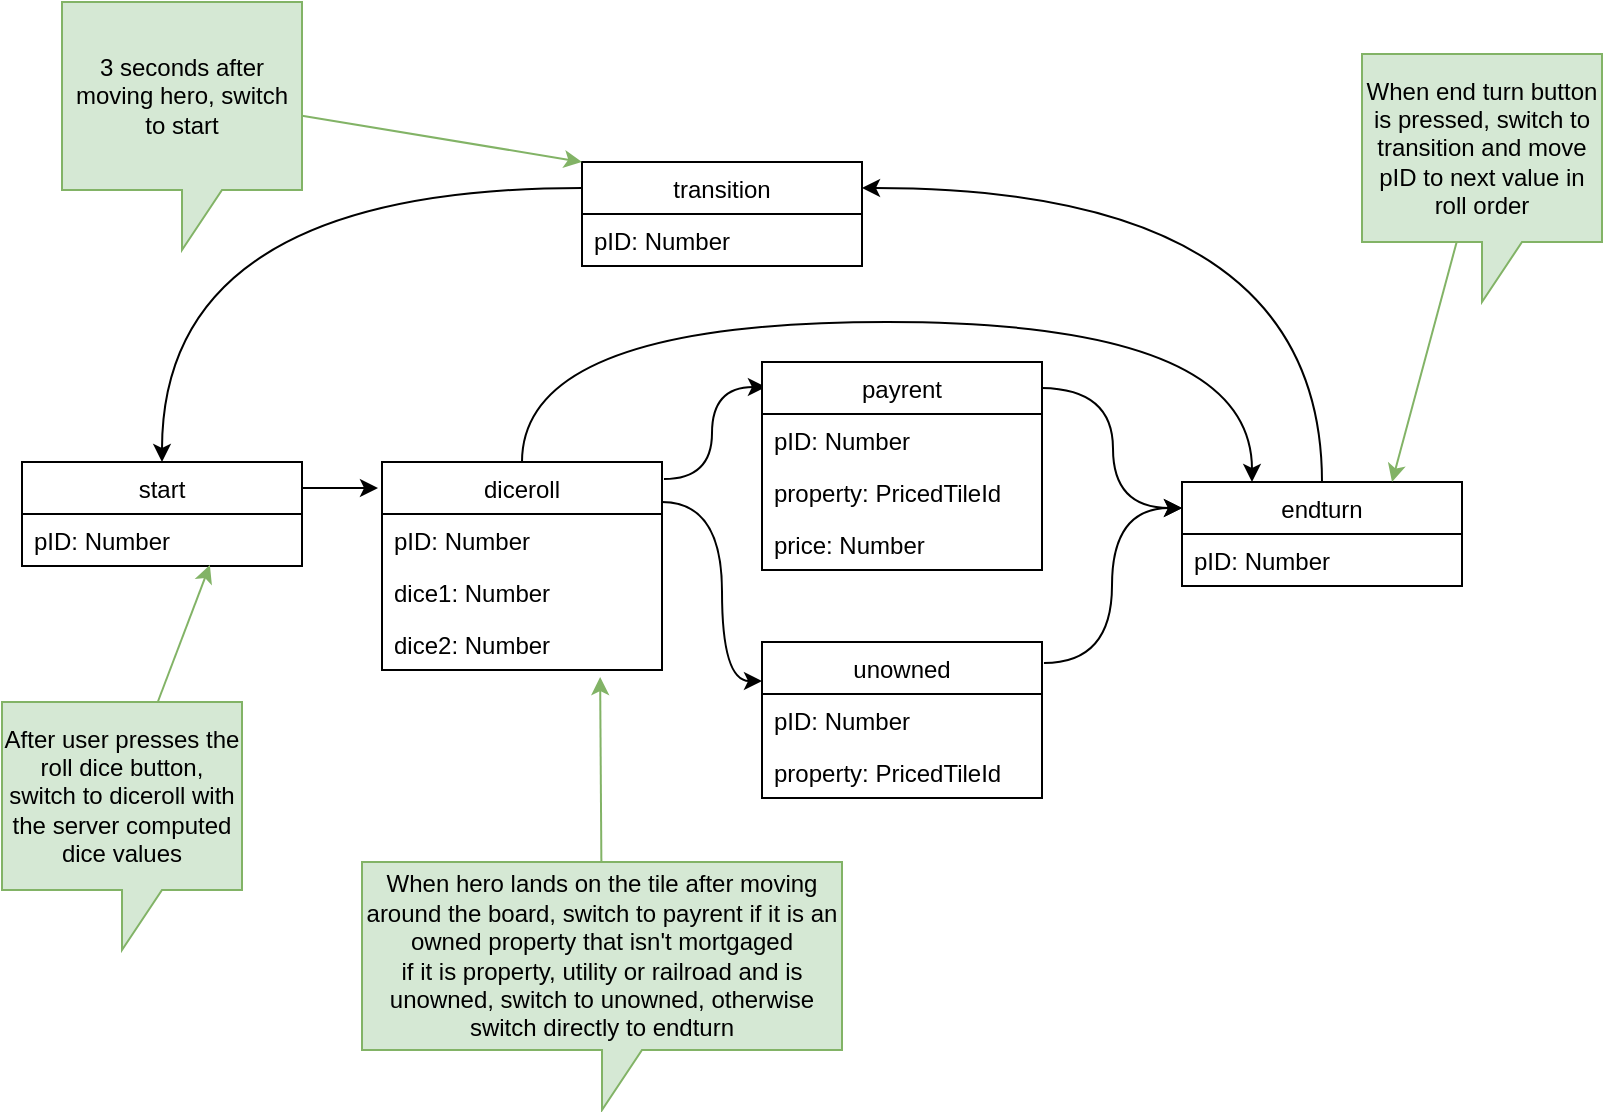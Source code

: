 <mxfile version="14.9.3" type="github">
  <diagram id="23k9uy0YEaFbfAensMAj" name="Page-1">
    <mxGraphModel dx="1422" dy="786" grid="1" gridSize="10" guides="1" tooltips="1" connect="1" arrows="1" fold="1" page="1" pageScale="1" pageWidth="827" pageHeight="1169" math="0" shadow="0">
      <root>
        <mxCell id="0" />
        <mxCell id="1" parent="0" />
        <mxCell id="lMkkt_V8vPEnHozAb_V0-29" style="edgeStyle=orthogonalEdgeStyle;rounded=0;orthogonalLoop=1;jettySize=auto;html=1;entryX=-0.014;entryY=0.12;entryDx=0;entryDy=0;entryPerimeter=0;exitX=1;exitY=0.25;exitDx=0;exitDy=0;curved=1;" edge="1" parent="1" source="lMkkt_V8vPEnHozAb_V0-2" target="lMkkt_V8vPEnHozAb_V0-17">
          <mxGeometry relative="1" as="geometry" />
        </mxCell>
        <mxCell id="lMkkt_V8vPEnHozAb_V0-2" value="start" style="swimlane;fontStyle=0;childLayout=stackLayout;horizontal=1;startSize=26;horizontalStack=0;resizeParent=1;resizeParentMax=0;resizeLast=0;collapsible=1;marginBottom=0;" vertex="1" parent="1">
          <mxGeometry x="20" y="230" width="140" height="52" as="geometry" />
        </mxCell>
        <mxCell id="lMkkt_V8vPEnHozAb_V0-3" value="pID: Number" style="text;strokeColor=none;fillColor=none;align=left;verticalAlign=top;spacingLeft=4;spacingRight=4;overflow=hidden;rotatable=0;points=[[0,0.5],[1,0.5]];portConstraint=eastwest;" vertex="1" parent="lMkkt_V8vPEnHozAb_V0-2">
          <mxGeometry y="26" width="140" height="26" as="geometry" />
        </mxCell>
        <mxCell id="lMkkt_V8vPEnHozAb_V0-35" value="" style="edgeStyle=orthogonalEdgeStyle;curved=1;rounded=0;orthogonalLoop=1;jettySize=auto;html=1;entryX=0.5;entryY=0;entryDx=0;entryDy=0;exitX=0;exitY=0.25;exitDx=0;exitDy=0;" edge="1" parent="1" source="lMkkt_V8vPEnHozAb_V0-6" target="lMkkt_V8vPEnHozAb_V0-2">
          <mxGeometry x="-0.539" y="-13" relative="1" as="geometry">
            <mxPoint as="offset" />
          </mxGeometry>
        </mxCell>
        <mxCell id="lMkkt_V8vPEnHozAb_V0-6" value="transition" style="swimlane;fontStyle=0;childLayout=stackLayout;horizontal=1;startSize=26;horizontalStack=0;resizeParent=1;resizeParentMax=0;resizeLast=0;collapsible=1;marginBottom=0;" vertex="1" parent="1">
          <mxGeometry x="300" y="80" width="140" height="52" as="geometry">
            <mxRectangle x="230" y="240" width="60" height="26" as="alternateBounds" />
          </mxGeometry>
        </mxCell>
        <mxCell id="lMkkt_V8vPEnHozAb_V0-7" value="pID: Number" style="text;strokeColor=none;fillColor=none;align=left;verticalAlign=top;spacingLeft=4;spacingRight=4;overflow=hidden;rotatable=0;points=[[0,0.5],[1,0.5]];portConstraint=eastwest;" vertex="1" parent="lMkkt_V8vPEnHozAb_V0-6">
          <mxGeometry y="26" width="140" height="26" as="geometry" />
        </mxCell>
        <mxCell id="lMkkt_V8vPEnHozAb_V0-34" value="" style="edgeStyle=orthogonalEdgeStyle;curved=1;rounded=0;orthogonalLoop=1;jettySize=auto;html=1;entryX=1;entryY=0.25;entryDx=0;entryDy=0;" edge="1" parent="1" source="lMkkt_V8vPEnHozAb_V0-15" target="lMkkt_V8vPEnHozAb_V0-6">
          <mxGeometry x="-0.682" y="-20" relative="1" as="geometry">
            <Array as="points">
              <mxPoint x="670" y="93" />
            </Array>
            <mxPoint as="offset" />
          </mxGeometry>
        </mxCell>
        <mxCell id="lMkkt_V8vPEnHozAb_V0-15" value="endturn" style="swimlane;fontStyle=0;childLayout=stackLayout;horizontal=1;startSize=26;horizontalStack=0;resizeParent=1;resizeParentMax=0;resizeLast=0;collapsible=1;marginBottom=0;" vertex="1" parent="1">
          <mxGeometry x="600" y="240" width="140" height="52" as="geometry" />
        </mxCell>
        <mxCell id="lMkkt_V8vPEnHozAb_V0-16" value="pID: Number" style="text;strokeColor=none;fillColor=none;align=left;verticalAlign=top;spacingLeft=4;spacingRight=4;overflow=hidden;rotatable=0;points=[[0,0.5],[1,0.5]];portConstraint=eastwest;" vertex="1" parent="lMkkt_V8vPEnHozAb_V0-15">
          <mxGeometry y="26" width="140" height="26" as="geometry" />
        </mxCell>
        <mxCell id="lMkkt_V8vPEnHozAb_V0-30" style="edgeStyle=orthogonalEdgeStyle;curved=1;rounded=0;orthogonalLoop=1;jettySize=auto;html=1;entryX=0.014;entryY=0.12;entryDx=0;entryDy=0;entryPerimeter=0;exitX=1.007;exitY=0.082;exitDx=0;exitDy=0;exitPerimeter=0;" edge="1" parent="1" source="lMkkt_V8vPEnHozAb_V0-17" target="lMkkt_V8vPEnHozAb_V0-21">
          <mxGeometry relative="1" as="geometry">
            <mxPoint x="350" y="252" as="sourcePoint" />
          </mxGeometry>
        </mxCell>
        <mxCell id="lMkkt_V8vPEnHozAb_V0-31" style="edgeStyle=orthogonalEdgeStyle;curved=1;rounded=0;orthogonalLoop=1;jettySize=auto;html=1;entryX=0;entryY=0.25;entryDx=0;entryDy=0;" edge="1" parent="1" source="lMkkt_V8vPEnHozAb_V0-17" target="lMkkt_V8vPEnHozAb_V0-25">
          <mxGeometry relative="1" as="geometry">
            <Array as="points">
              <mxPoint x="370" y="250" />
              <mxPoint x="370" y="340" />
            </Array>
          </mxGeometry>
        </mxCell>
        <mxCell id="lMkkt_V8vPEnHozAb_V0-43" style="edgeStyle=orthogonalEdgeStyle;rounded=0;orthogonalLoop=1;jettySize=auto;html=1;entryX=0.25;entryY=0;entryDx=0;entryDy=0;curved=1;" edge="1" parent="1" source="lMkkt_V8vPEnHozAb_V0-17" target="lMkkt_V8vPEnHozAb_V0-15">
          <mxGeometry relative="1" as="geometry">
            <Array as="points">
              <mxPoint x="270" y="160" />
              <mxPoint x="635" y="160" />
            </Array>
          </mxGeometry>
        </mxCell>
        <mxCell id="lMkkt_V8vPEnHozAb_V0-17" value="diceroll" style="swimlane;fontStyle=0;childLayout=stackLayout;horizontal=1;startSize=26;horizontalStack=0;resizeParent=1;resizeParentMax=0;resizeLast=0;collapsible=1;marginBottom=0;" vertex="1" parent="1">
          <mxGeometry x="200" y="230" width="140" height="104" as="geometry" />
        </mxCell>
        <mxCell id="lMkkt_V8vPEnHozAb_V0-18" value="pID: Number" style="text;strokeColor=none;fillColor=none;align=left;verticalAlign=top;spacingLeft=4;spacingRight=4;overflow=hidden;rotatable=0;points=[[0,0.5],[1,0.5]];portConstraint=eastwest;" vertex="1" parent="lMkkt_V8vPEnHozAb_V0-17">
          <mxGeometry y="26" width="140" height="26" as="geometry" />
        </mxCell>
        <mxCell id="lMkkt_V8vPEnHozAb_V0-19" value="dice1: Number" style="text;strokeColor=none;fillColor=none;align=left;verticalAlign=top;spacingLeft=4;spacingRight=4;overflow=hidden;rotatable=0;points=[[0,0.5],[1,0.5]];portConstraint=eastwest;" vertex="1" parent="lMkkt_V8vPEnHozAb_V0-17">
          <mxGeometry y="52" width="140" height="26" as="geometry" />
        </mxCell>
        <mxCell id="lMkkt_V8vPEnHozAb_V0-20" value="dice2: Number" style="text;strokeColor=none;fillColor=none;align=left;verticalAlign=top;spacingLeft=4;spacingRight=4;overflow=hidden;rotatable=0;points=[[0,0.5],[1,0.5]];portConstraint=eastwest;" vertex="1" parent="lMkkt_V8vPEnHozAb_V0-17">
          <mxGeometry y="78" width="140" height="26" as="geometry" />
        </mxCell>
        <mxCell id="lMkkt_V8vPEnHozAb_V0-33" style="edgeStyle=orthogonalEdgeStyle;curved=1;rounded=0;orthogonalLoop=1;jettySize=auto;html=1;entryX=0;entryY=0.25;entryDx=0;entryDy=0;" edge="1" parent="1" target="lMkkt_V8vPEnHozAb_V0-15">
          <mxGeometry relative="1" as="geometry">
            <mxPoint x="530" y="193" as="sourcePoint" />
          </mxGeometry>
        </mxCell>
        <mxCell id="lMkkt_V8vPEnHozAb_V0-21" value="payrent" style="swimlane;fontStyle=0;childLayout=stackLayout;horizontal=1;startSize=26;horizontalStack=0;resizeParent=1;resizeParentMax=0;resizeLast=0;collapsible=1;marginBottom=0;" vertex="1" parent="1">
          <mxGeometry x="390" y="180" width="140" height="104" as="geometry" />
        </mxCell>
        <mxCell id="lMkkt_V8vPEnHozAb_V0-22" value="pID: Number" style="text;strokeColor=none;fillColor=none;align=left;verticalAlign=top;spacingLeft=4;spacingRight=4;overflow=hidden;rotatable=0;points=[[0,0.5],[1,0.5]];portConstraint=eastwest;" vertex="1" parent="lMkkt_V8vPEnHozAb_V0-21">
          <mxGeometry y="26" width="140" height="26" as="geometry" />
        </mxCell>
        <mxCell id="lMkkt_V8vPEnHozAb_V0-23" value="property: PricedTileId" style="text;strokeColor=none;fillColor=none;align=left;verticalAlign=top;spacingLeft=4;spacingRight=4;overflow=hidden;rotatable=0;points=[[0,0.5],[1,0.5]];portConstraint=eastwest;" vertex="1" parent="lMkkt_V8vPEnHozAb_V0-21">
          <mxGeometry y="52" width="140" height="26" as="geometry" />
        </mxCell>
        <mxCell id="lMkkt_V8vPEnHozAb_V0-24" value="price: Number" style="text;strokeColor=none;fillColor=none;align=left;verticalAlign=top;spacingLeft=4;spacingRight=4;overflow=hidden;rotatable=0;points=[[0,0.5],[1,0.5]];portConstraint=eastwest;" vertex="1" parent="lMkkt_V8vPEnHozAb_V0-21">
          <mxGeometry y="78" width="140" height="26" as="geometry" />
        </mxCell>
        <mxCell id="lMkkt_V8vPEnHozAb_V0-25" value="unowned" style="swimlane;fontStyle=0;childLayout=stackLayout;horizontal=1;startSize=26;horizontalStack=0;resizeParent=1;resizeParentMax=0;resizeLast=0;collapsible=1;marginBottom=0;" vertex="1" parent="1">
          <mxGeometry x="390" y="320" width="140" height="78" as="geometry" />
        </mxCell>
        <mxCell id="lMkkt_V8vPEnHozAb_V0-26" value="pID: Number" style="text;strokeColor=none;fillColor=none;align=left;verticalAlign=top;spacingLeft=4;spacingRight=4;overflow=hidden;rotatable=0;points=[[0,0.5],[1,0.5]];portConstraint=eastwest;" vertex="1" parent="lMkkt_V8vPEnHozAb_V0-25">
          <mxGeometry y="26" width="140" height="26" as="geometry" />
        </mxCell>
        <mxCell id="lMkkt_V8vPEnHozAb_V0-27" value="property: PricedTileId" style="text;strokeColor=none;fillColor=none;align=left;verticalAlign=top;spacingLeft=4;spacingRight=4;overflow=hidden;rotatable=0;points=[[0,0.5],[1,0.5]];portConstraint=eastwest;" vertex="1" parent="lMkkt_V8vPEnHozAb_V0-25">
          <mxGeometry y="52" width="140" height="26" as="geometry" />
        </mxCell>
        <mxCell id="lMkkt_V8vPEnHozAb_V0-32" style="edgeStyle=orthogonalEdgeStyle;curved=1;rounded=0;orthogonalLoop=1;jettySize=auto;html=1;entryX=0;entryY=0.25;entryDx=0;entryDy=0;exitX=1.007;exitY=0.135;exitDx=0;exitDy=0;exitPerimeter=0;" edge="1" parent="1" source="lMkkt_V8vPEnHozAb_V0-25" target="lMkkt_V8vPEnHozAb_V0-15">
          <mxGeometry relative="1" as="geometry" />
        </mxCell>
        <mxCell id="lMkkt_V8vPEnHozAb_V0-37" style="rounded=0;orthogonalLoop=1;jettySize=auto;html=1;entryX=0.75;entryY=0;entryDx=0;entryDy=0;fillColor=#d5e8d4;strokeColor=#82b366;" edge="1" parent="1" source="lMkkt_V8vPEnHozAb_V0-36" target="lMkkt_V8vPEnHozAb_V0-15">
          <mxGeometry relative="1" as="geometry" />
        </mxCell>
        <mxCell id="lMkkt_V8vPEnHozAb_V0-36" value="When end turn button is pressed, switch to transition and move pID to next value in roll order" style="shape=callout;whiteSpace=wrap;html=1;perimeter=calloutPerimeter;fillColor=#d5e8d4;strokeColor=#82b366;" vertex="1" parent="1">
          <mxGeometry x="690" y="26" width="120" height="124" as="geometry" />
        </mxCell>
        <mxCell id="lMkkt_V8vPEnHozAb_V0-39" style="edgeStyle=none;rounded=0;orthogonalLoop=1;jettySize=auto;html=1;entryX=0;entryY=0;entryDx=0;entryDy=0;fillColor=#d5e8d4;strokeColor=#82b366;" edge="1" parent="1" source="lMkkt_V8vPEnHozAb_V0-38" target="lMkkt_V8vPEnHozAb_V0-6">
          <mxGeometry relative="1" as="geometry" />
        </mxCell>
        <mxCell id="lMkkt_V8vPEnHozAb_V0-38" value="3 seconds after moving hero, switch to start" style="shape=callout;whiteSpace=wrap;html=1;perimeter=calloutPerimeter;fillColor=#d5e8d4;strokeColor=#82b366;" vertex="1" parent="1">
          <mxGeometry x="40" width="120" height="124" as="geometry" />
        </mxCell>
        <mxCell id="lMkkt_V8vPEnHozAb_V0-41" style="edgeStyle=none;rounded=0;orthogonalLoop=1;jettySize=auto;html=1;entryX=0.671;entryY=0.981;entryDx=0;entryDy=0;entryPerimeter=0;fillColor=#d5e8d4;strokeColor=#82b366;" edge="1" parent="1" source="lMkkt_V8vPEnHozAb_V0-40" target="lMkkt_V8vPEnHozAb_V0-3">
          <mxGeometry relative="1" as="geometry" />
        </mxCell>
        <mxCell id="lMkkt_V8vPEnHozAb_V0-40" value="After user presses the roll dice button, switch to diceroll with the server computed dice values" style="shape=callout;whiteSpace=wrap;html=1;perimeter=calloutPerimeter;fillColor=#d5e8d4;strokeColor=#82b366;" vertex="1" parent="1">
          <mxGeometry x="10" y="350" width="120" height="124" as="geometry" />
        </mxCell>
        <mxCell id="lMkkt_V8vPEnHozAb_V0-44" style="rounded=0;orthogonalLoop=1;jettySize=auto;html=1;entryX=0.779;entryY=1.135;entryDx=0;entryDy=0;entryPerimeter=0;fillColor=#d5e8d4;strokeColor=#82b366;" edge="1" parent="1" source="lMkkt_V8vPEnHozAb_V0-42" target="lMkkt_V8vPEnHozAb_V0-20">
          <mxGeometry relative="1" as="geometry" />
        </mxCell>
        <mxCell id="lMkkt_V8vPEnHozAb_V0-42" value="When hero lands on the tile after moving around the board,&amp;nbsp;switch to payrent if it is an owned property that isn&#39;t mortgaged&lt;br&gt;if it is property, utility or railroad and is unowned, switch to unowned, otherwise switch directly to endturn" style="shape=callout;whiteSpace=wrap;html=1;perimeter=calloutPerimeter;fillColor=#d5e8d4;strokeColor=#82b366;" vertex="1" parent="1">
          <mxGeometry x="190" y="430" width="240" height="124" as="geometry" />
        </mxCell>
      </root>
    </mxGraphModel>
  </diagram>
</mxfile>
